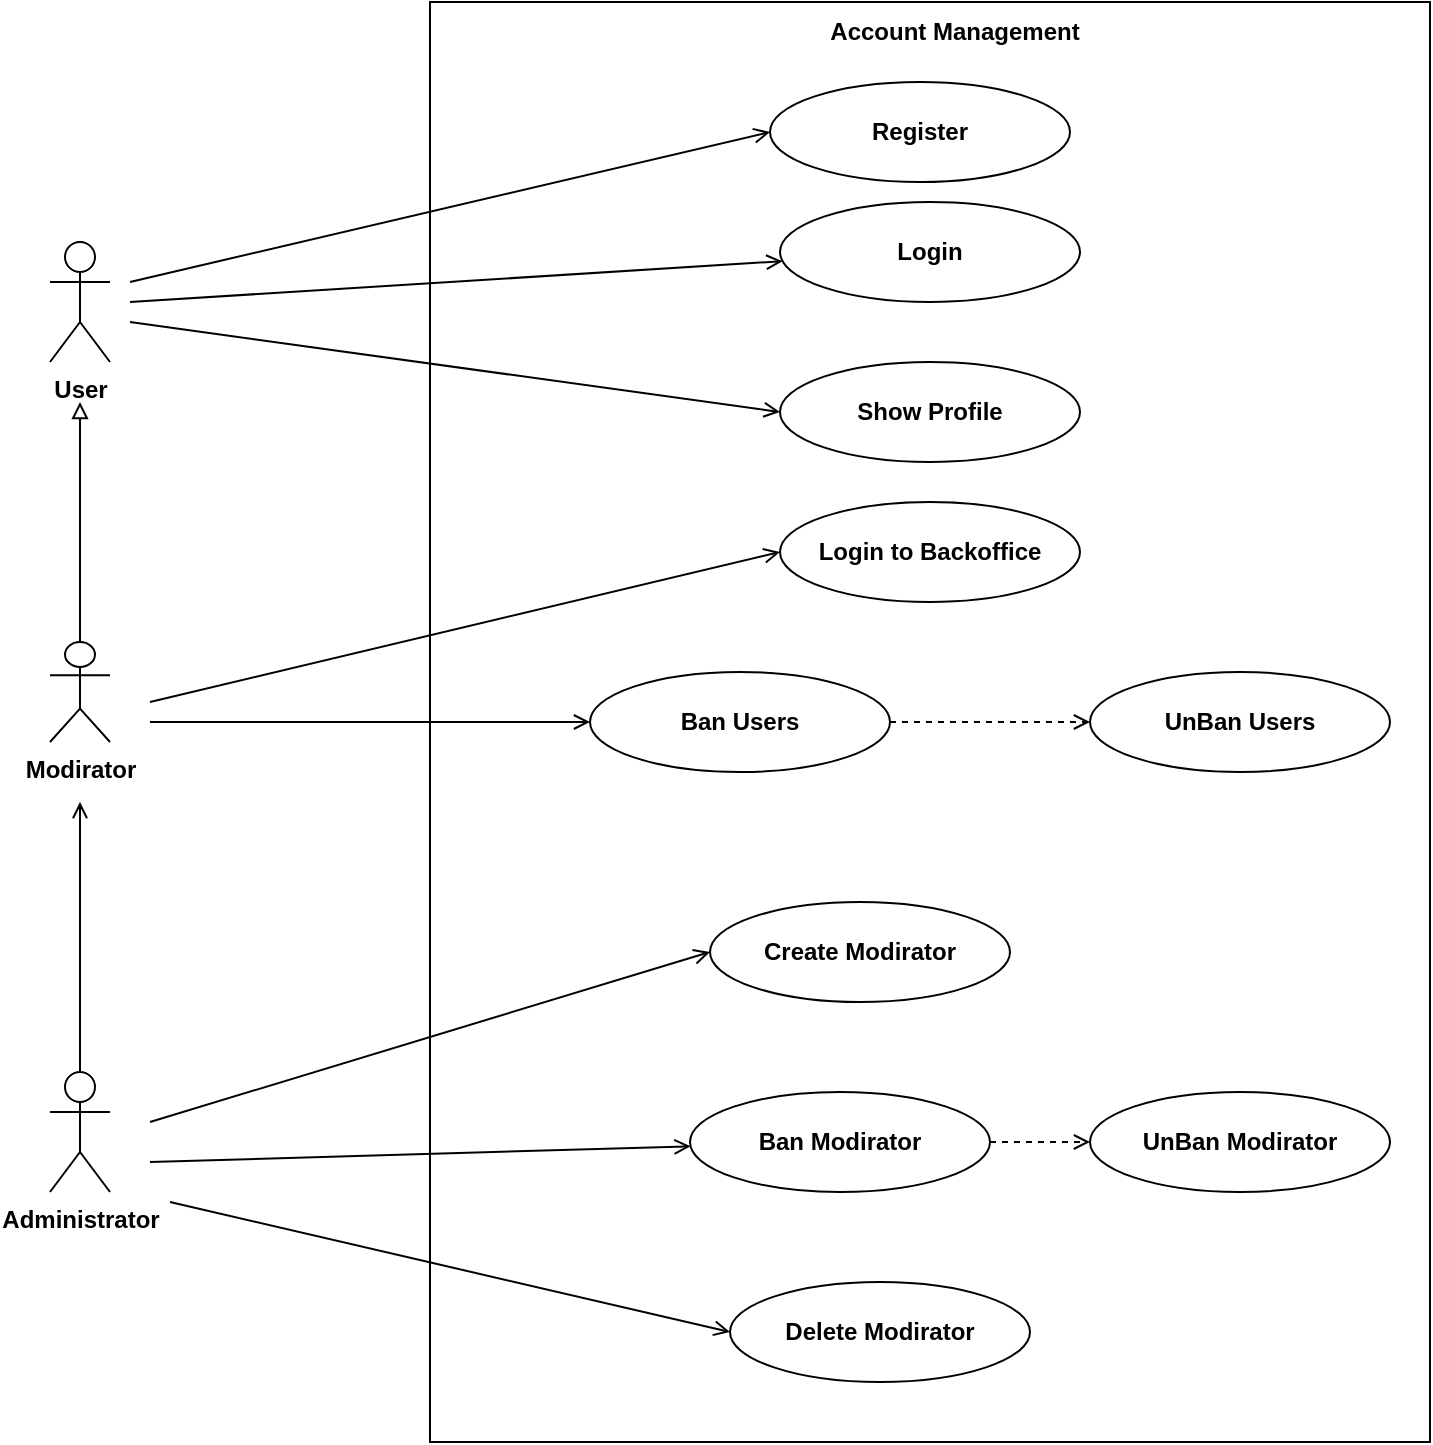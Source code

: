 <mxfile version="23.0.2" type="github">
  <diagram name="Page-1" id="ZaE8Z6IuFGUxr_rlfME-">
    <mxGraphModel dx="1434" dy="772" grid="1" gridSize="10" guides="1" tooltips="1" connect="1" arrows="1" fold="1" page="1" pageScale="1" pageWidth="827" pageHeight="1169" math="0" shadow="0">
      <root>
        <mxCell id="0" />
        <mxCell id="1" style="locked=1;" parent="0" />
        <mxCell id="j5SqT4acITwH-SDYAhyL-1" value="" style="rounded=0;whiteSpace=wrap;html=1;labelBackgroundColor=none;" vertex="1" parent="1">
          <mxGeometry x="300" y="20" width="500" height="720" as="geometry" />
        </mxCell>
        <mxCell id="j5SqT4acITwH-SDYAhyL-2" value="User" style="shape=umlActor;verticalLabelPosition=bottom;verticalAlign=top;html=1;fontStyle=1;labelBackgroundColor=none;rounded=0;" vertex="1" parent="1">
          <mxGeometry x="110" y="140" width="30" height="60" as="geometry" />
        </mxCell>
        <mxCell id="j5SqT4acITwH-SDYAhyL-8" style="edgeStyle=orthogonalEdgeStyle;rounded=0;orthogonalLoop=1;jettySize=auto;html=1;endArrow=block;endFill=0;labelBackgroundColor=none;fontColor=default;" edge="1" parent="1" source="j5SqT4acITwH-SDYAhyL-3">
          <mxGeometry relative="1" as="geometry">
            <mxPoint x="125" y="220" as="targetPoint" />
          </mxGeometry>
        </mxCell>
        <mxCell id="j5SqT4acITwH-SDYAhyL-3" value="Modirator" style="shape=umlActor;verticalLabelPosition=bottom;verticalAlign=top;html=1;fontStyle=1;labelBackgroundColor=none;rounded=0;" vertex="1" parent="1">
          <mxGeometry x="110" y="340" width="30" height="50" as="geometry" />
        </mxCell>
        <mxCell id="j5SqT4acITwH-SDYAhyL-9" style="edgeStyle=orthogonalEdgeStyle;rounded=0;orthogonalLoop=1;jettySize=auto;html=1;endArrow=open;endFill=0;labelBackgroundColor=none;fontColor=default;" edge="1" parent="1" source="j5SqT4acITwH-SDYAhyL-4">
          <mxGeometry relative="1" as="geometry">
            <mxPoint x="125" y="420" as="targetPoint" />
          </mxGeometry>
        </mxCell>
        <mxCell id="j5SqT4acITwH-SDYAhyL-4" value="Administrator" style="shape=umlActor;verticalLabelPosition=bottom;verticalAlign=top;html=1;fontStyle=1;labelBackgroundColor=none;rounded=0;" vertex="1" parent="1">
          <mxGeometry x="110" y="555" width="30" height="60" as="geometry" />
        </mxCell>
        <mxCell id="j5SqT4acITwH-SDYAhyL-13" value="Register" style="ellipse;whiteSpace=wrap;html=1;fontStyle=1;labelBackgroundColor=none;rounded=0;" vertex="1" parent="1">
          <mxGeometry x="470" y="60" width="150" height="50" as="geometry" />
        </mxCell>
        <mxCell id="j5SqT4acITwH-SDYAhyL-24" style="edgeStyle=orthogonalEdgeStyle;rounded=0;orthogonalLoop=1;jettySize=auto;html=1;exitX=1;exitY=0.5;exitDx=0;exitDy=0;endArrow=open;endFill=0;dashed=1;labelBackgroundColor=none;fontColor=default;" edge="1" parent="1" source="j5SqT4acITwH-SDYAhyL-14" target="j5SqT4acITwH-SDYAhyL-20">
          <mxGeometry relative="1" as="geometry" />
        </mxCell>
        <mxCell id="j5SqT4acITwH-SDYAhyL-14" value="Ban Users" style="ellipse;whiteSpace=wrap;html=1;fontStyle=1;labelBackgroundColor=none;rounded=0;" vertex="1" parent="1">
          <mxGeometry x="380" y="355" width="150" height="50" as="geometry" />
        </mxCell>
        <mxCell id="j5SqT4acITwH-SDYAhyL-15" value="Login" style="ellipse;whiteSpace=wrap;html=1;fontStyle=1;labelBackgroundColor=none;rounded=0;" vertex="1" parent="1">
          <mxGeometry x="475" y="120" width="150" height="50" as="geometry" />
        </mxCell>
        <mxCell id="j5SqT4acITwH-SDYAhyL-16" value="Login to Backoffice" style="ellipse;whiteSpace=wrap;html=1;fontStyle=1;labelBackgroundColor=none;rounded=0;" vertex="1" parent="1">
          <mxGeometry x="475" y="270" width="150" height="50" as="geometry" />
        </mxCell>
        <mxCell id="j5SqT4acITwH-SDYAhyL-18" value="" style="endArrow=open;html=1;rounded=0;entryX=0;entryY=0.5;entryDx=0;entryDy=0;endFill=0;labelBackgroundColor=none;fontColor=default;" edge="1" parent="1" target="j5SqT4acITwH-SDYAhyL-13">
          <mxGeometry width="50" height="50" relative="1" as="geometry">
            <mxPoint x="150" y="160" as="sourcePoint" />
            <mxPoint x="440" y="70" as="targetPoint" />
          </mxGeometry>
        </mxCell>
        <mxCell id="j5SqT4acITwH-SDYAhyL-19" value="" style="endArrow=open;html=1;rounded=0;exitX=1;exitY=0.333;exitDx=0;exitDy=0;exitPerimeter=0;endFill=0;labelBackgroundColor=none;fontColor=default;" edge="1" parent="1" target="j5SqT4acITwH-SDYAhyL-15">
          <mxGeometry width="50" height="50" relative="1" as="geometry">
            <mxPoint x="150" y="170" as="sourcePoint" />
            <mxPoint x="480" y="125" as="targetPoint" />
          </mxGeometry>
        </mxCell>
        <mxCell id="j5SqT4acITwH-SDYAhyL-20" value="UnBan Users" style="ellipse;whiteSpace=wrap;html=1;fontStyle=1;labelBackgroundColor=none;rounded=0;" vertex="1" parent="1">
          <mxGeometry x="630" y="355" width="150" height="50" as="geometry" />
        </mxCell>
        <mxCell id="j5SqT4acITwH-SDYAhyL-21" value="" style="endArrow=open;html=1;rounded=0;endFill=0;entryX=0;entryY=0.5;entryDx=0;entryDy=0;labelBackgroundColor=none;fontColor=default;" edge="1" parent="1" target="j5SqT4acITwH-SDYAhyL-16">
          <mxGeometry width="50" height="50" relative="1" as="geometry">
            <mxPoint x="160" y="370" as="sourcePoint" />
            <mxPoint x="480" y="184" as="targetPoint" />
          </mxGeometry>
        </mxCell>
        <mxCell id="j5SqT4acITwH-SDYAhyL-23" value="" style="endArrow=open;html=1;rounded=0;endFill=0;entryX=0;entryY=0.5;entryDx=0;entryDy=0;labelBackgroundColor=none;fontColor=default;" edge="1" parent="1" target="j5SqT4acITwH-SDYAhyL-14">
          <mxGeometry width="50" height="50" relative="1" as="geometry">
            <mxPoint x="160" y="380" as="sourcePoint" />
            <mxPoint x="485" y="275" as="targetPoint" />
          </mxGeometry>
        </mxCell>
        <mxCell id="j5SqT4acITwH-SDYAhyL-25" value="Create Modirator" style="ellipse;whiteSpace=wrap;html=1;fontStyle=1;labelBackgroundColor=none;rounded=0;" vertex="1" parent="1">
          <mxGeometry x="440" y="470" width="150" height="50" as="geometry" />
        </mxCell>
        <mxCell id="j5SqT4acITwH-SDYAhyL-26" value="Delete Modirator" style="ellipse;whiteSpace=wrap;html=1;fontStyle=1;labelBackgroundColor=none;rounded=0;" vertex="1" parent="1">
          <mxGeometry x="450" y="660" width="150" height="50" as="geometry" />
        </mxCell>
        <mxCell id="j5SqT4acITwH-SDYAhyL-29" style="edgeStyle=orthogonalEdgeStyle;rounded=0;orthogonalLoop=1;jettySize=auto;html=1;endArrow=open;endFill=0;dashed=1;labelBackgroundColor=none;fontColor=default;" edge="1" parent="1" source="j5SqT4acITwH-SDYAhyL-27" target="j5SqT4acITwH-SDYAhyL-28">
          <mxGeometry relative="1" as="geometry" />
        </mxCell>
        <mxCell id="j5SqT4acITwH-SDYAhyL-27" value="Ban Modirator" style="ellipse;whiteSpace=wrap;html=1;fontStyle=1;labelBackgroundColor=none;rounded=0;" vertex="1" parent="1">
          <mxGeometry x="430" y="565" width="150" height="50" as="geometry" />
        </mxCell>
        <mxCell id="j5SqT4acITwH-SDYAhyL-28" value="UnBan Modirator" style="ellipse;whiteSpace=wrap;html=1;fontStyle=1;labelBackgroundColor=none;rounded=0;" vertex="1" parent="1">
          <mxGeometry x="630" y="565" width="150" height="50" as="geometry" />
        </mxCell>
        <mxCell id="j5SqT4acITwH-SDYAhyL-30" value="" style="endArrow=open;html=1;rounded=0;endFill=0;entryX=0;entryY=0.5;entryDx=0;entryDy=0;labelBackgroundColor=none;fontColor=default;" edge="1" parent="1" target="j5SqT4acITwH-SDYAhyL-25">
          <mxGeometry width="50" height="50" relative="1" as="geometry">
            <mxPoint x="160" y="580" as="sourcePoint" />
            <mxPoint x="370" y="577.5" as="targetPoint" />
          </mxGeometry>
        </mxCell>
        <mxCell id="j5SqT4acITwH-SDYAhyL-31" value="" style="endArrow=open;html=1;rounded=0;endFill=0;labelBackgroundColor=none;fontColor=default;" edge="1" parent="1" target="j5SqT4acITwH-SDYAhyL-27">
          <mxGeometry width="50" height="50" relative="1" as="geometry">
            <mxPoint x="160" y="600" as="sourcePoint" />
            <mxPoint x="450" y="505" as="targetPoint" />
          </mxGeometry>
        </mxCell>
        <mxCell id="j5SqT4acITwH-SDYAhyL-32" value="" style="endArrow=open;html=1;rounded=0;endFill=0;entryX=0;entryY=0.5;entryDx=0;entryDy=0;labelBackgroundColor=none;fontColor=default;" edge="1" parent="1" target="j5SqT4acITwH-SDYAhyL-26">
          <mxGeometry width="50" height="50" relative="1" as="geometry">
            <mxPoint x="170" y="620" as="sourcePoint" />
            <mxPoint x="440" y="603" as="targetPoint" />
          </mxGeometry>
        </mxCell>
        <mxCell id="j5SqT4acITwH-SDYAhyL-33" value="Account Management" style="text;html=1;strokeColor=none;fillColor=none;align=center;verticalAlign=middle;whiteSpace=wrap;rounded=0;fontStyle=1;labelBackgroundColor=none;" vertex="1" parent="1">
          <mxGeometry x="485" y="20" width="155" height="30" as="geometry" />
        </mxCell>
        <mxCell id="j5SqT4acITwH-SDYAhyL-34" value="Show Profile" style="ellipse;whiteSpace=wrap;html=1;fontStyle=1;labelBackgroundColor=none;rounded=0;" vertex="1" parent="1">
          <mxGeometry x="475" y="200" width="150" height="50" as="geometry" />
        </mxCell>
        <mxCell id="j5SqT4acITwH-SDYAhyL-35" value="" style="endArrow=open;html=1;rounded=0;endFill=0;entryX=0;entryY=0.5;entryDx=0;entryDy=0;labelBackgroundColor=none;fontColor=default;" edge="1" parent="1" target="j5SqT4acITwH-SDYAhyL-34">
          <mxGeometry width="50" height="50" relative="1" as="geometry">
            <mxPoint x="150" y="180" as="sourcePoint" />
            <mxPoint x="486" y="160" as="targetPoint" />
          </mxGeometry>
        </mxCell>
      </root>
    </mxGraphModel>
  </diagram>
</mxfile>
